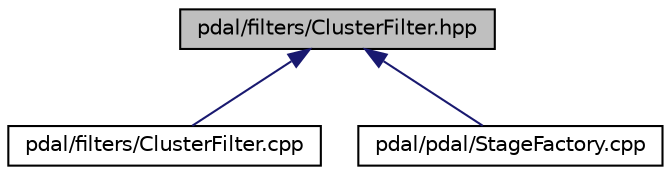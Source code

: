 digraph "pdal/filters/ClusterFilter.hpp"
{
  edge [fontname="Helvetica",fontsize="10",labelfontname="Helvetica",labelfontsize="10"];
  node [fontname="Helvetica",fontsize="10",shape=record];
  Node1 [label="pdal/filters/ClusterFilter.hpp",height=0.2,width=0.4,color="black", fillcolor="grey75", style="filled", fontcolor="black"];
  Node1 -> Node2 [dir="back",color="midnightblue",fontsize="10",style="solid",fontname="Helvetica"];
  Node2 [label="pdal/filters/ClusterFilter.cpp",height=0.2,width=0.4,color="black", fillcolor="white", style="filled",URL="$ClusterFilter_8cpp.html"];
  Node1 -> Node3 [dir="back",color="midnightblue",fontsize="10",style="solid",fontname="Helvetica"];
  Node3 [label="pdal/pdal/StageFactory.cpp",height=0.2,width=0.4,color="black", fillcolor="white", style="filled",URL="$StageFactory_8cpp.html"];
}
